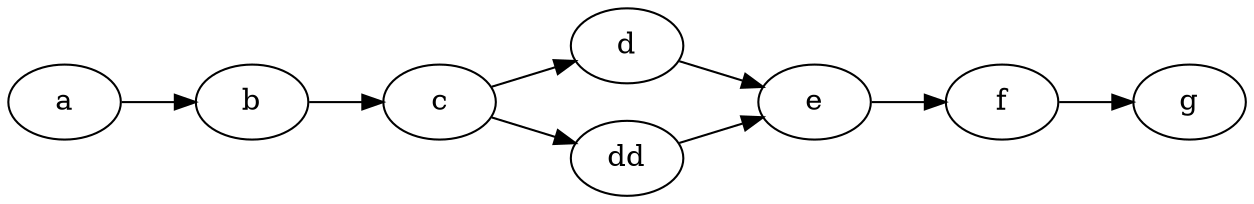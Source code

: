 digraph g {
rankdir="LR";
#include
  a->b;
  b->c;
  c->d;
  c->dd;
  d->e;
  dd->e;
  e->f;
  f->g;
}
